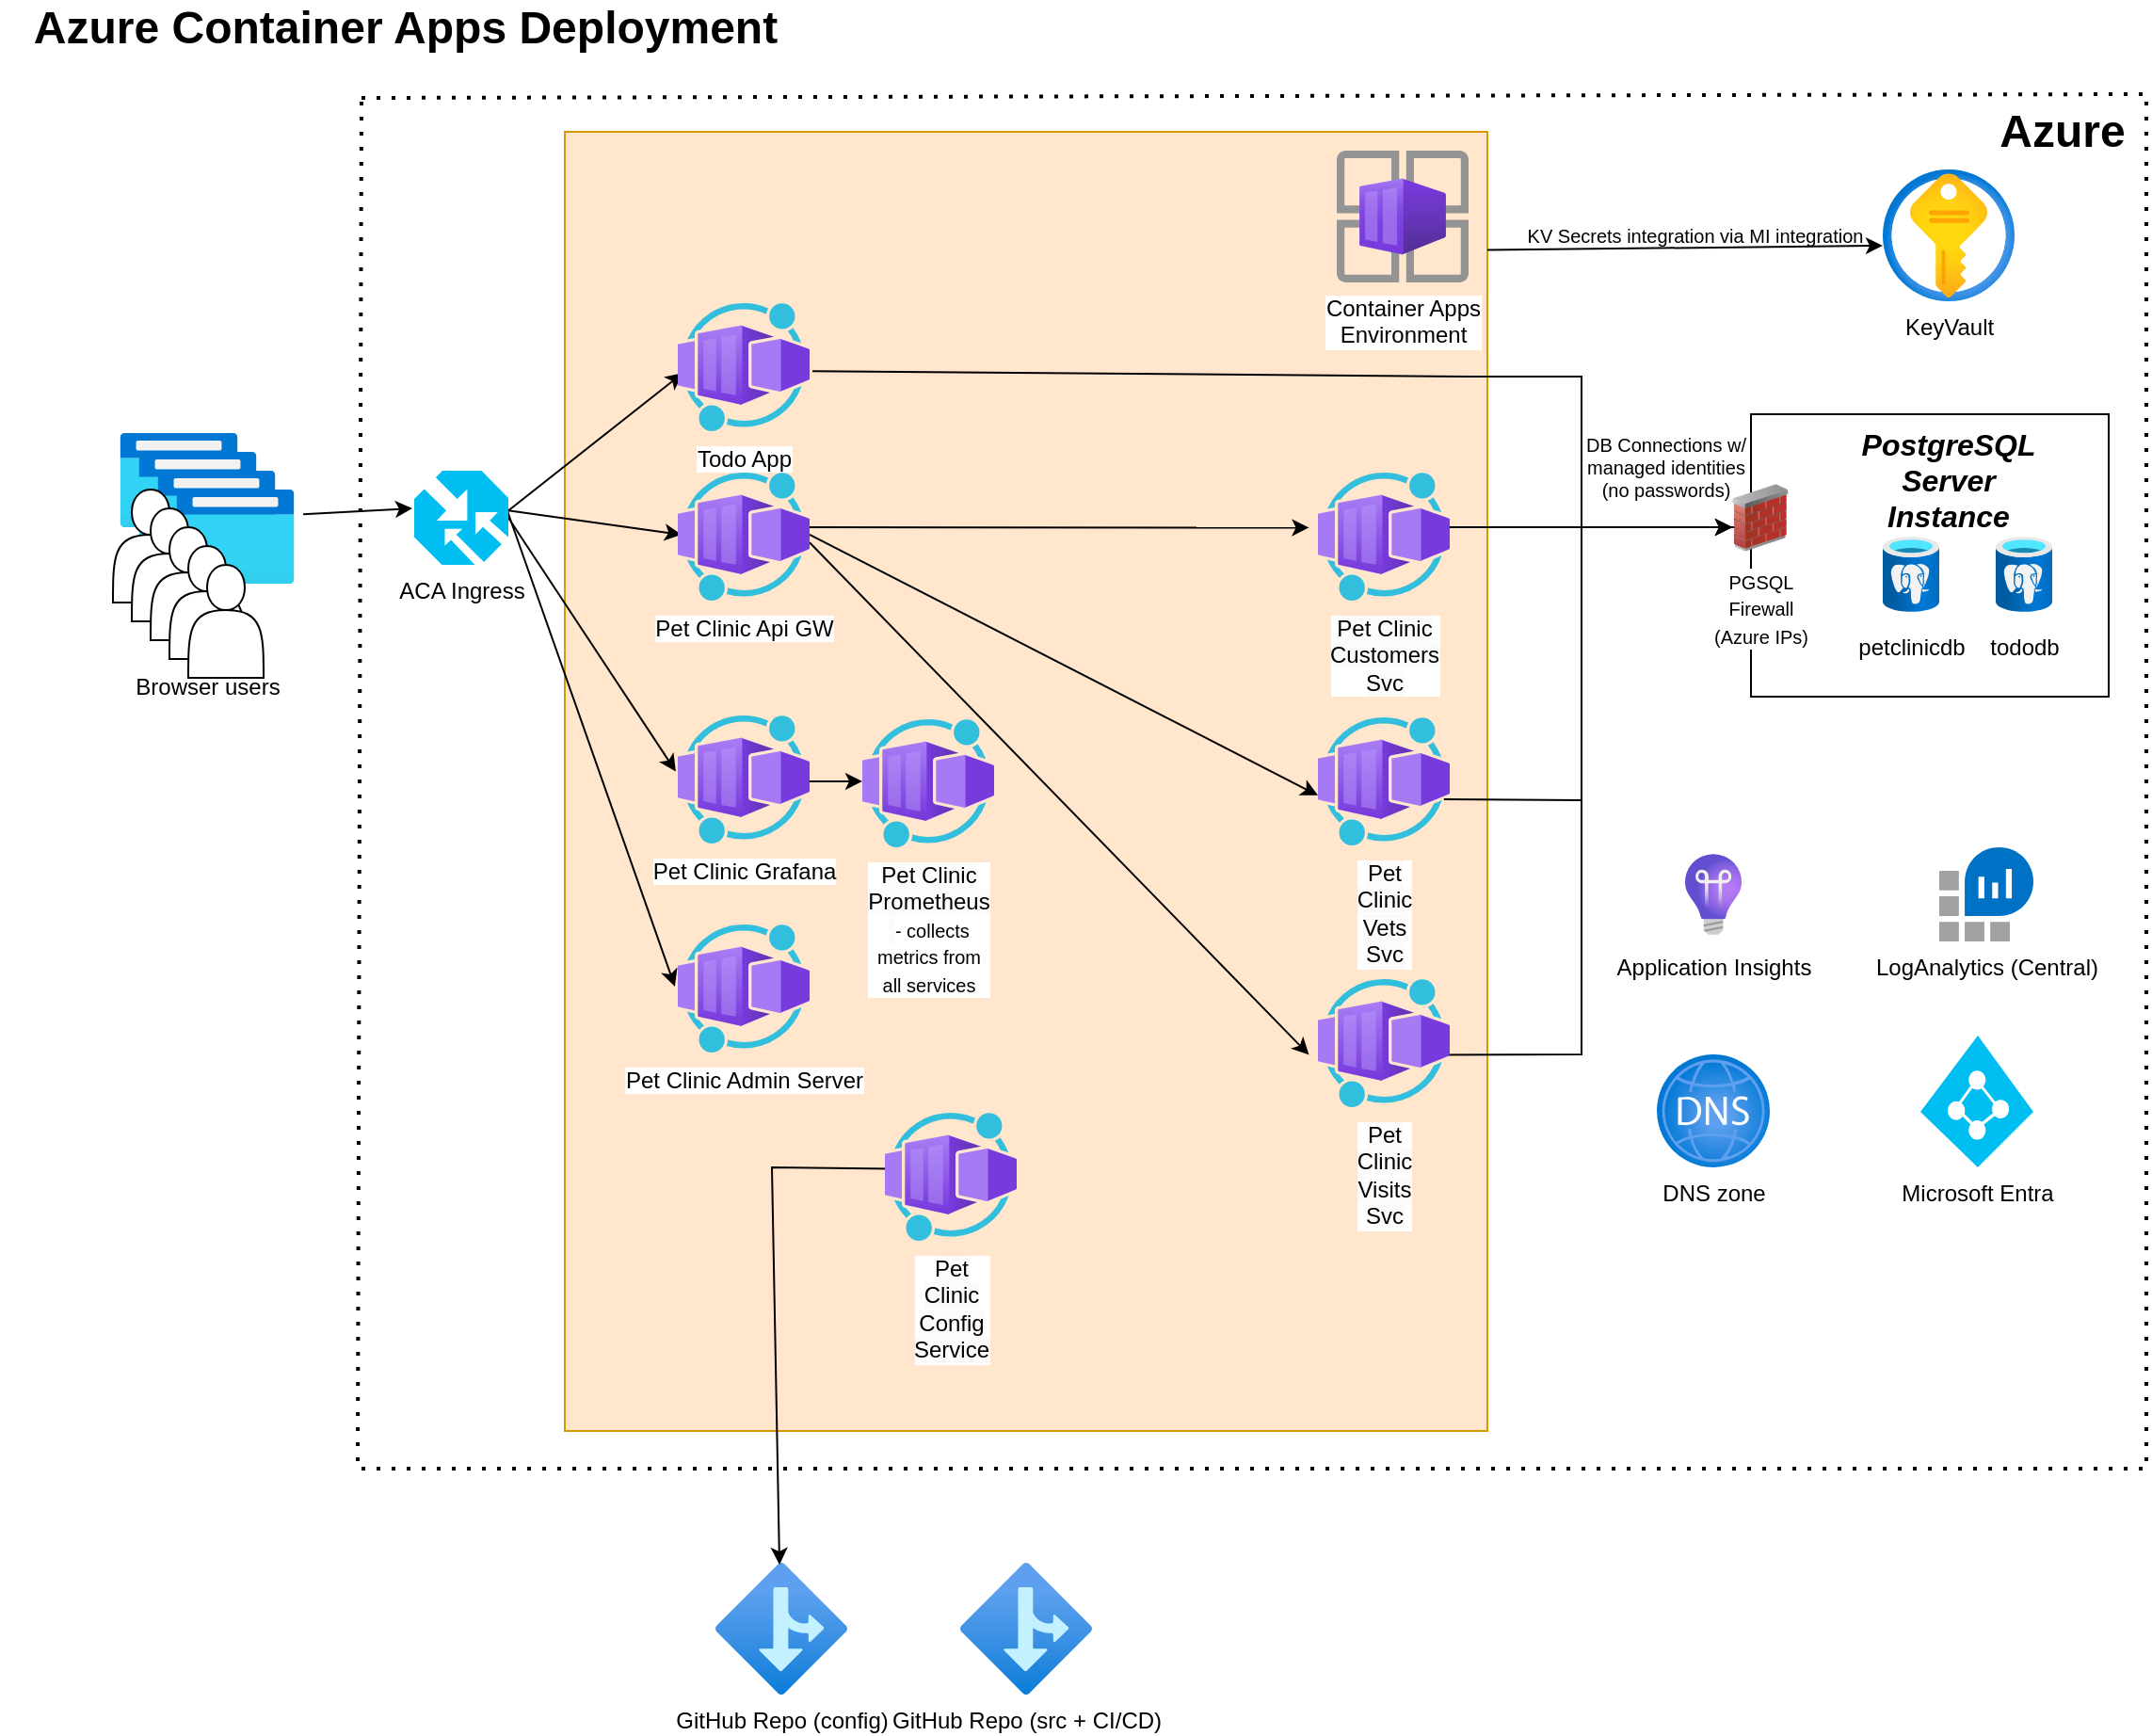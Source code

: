 <mxfile version="24.7.17">
  <diagram id="CIYdKKqNAJBwTVAFqt9w" name="Page-1">
    <mxGraphModel dx="1427" dy="802" grid="1" gridSize="10" guides="1" tooltips="1" connect="1" arrows="1" fold="1" page="1" pageScale="1" pageWidth="1169" pageHeight="1654" math="0" shadow="0">
      <root>
        <mxCell id="0" />
        <mxCell id="1" parent="0" />
        <mxCell id="LQXSZ3eL3IMsYw5GJXrv-38" value="" style="rounded=0;whiteSpace=wrap;html=1;fillColor=#ffe6cc;strokeColor=#d79b00;" parent="1" vertex="1">
          <mxGeometry x="300" y="90" width="490" height="690" as="geometry" />
        </mxCell>
        <mxCell id="LQXSZ3eL3IMsYw5GJXrv-49" value="" style="rounded=0;whiteSpace=wrap;html=1;" parent="1" vertex="1">
          <mxGeometry x="930" y="240" width="190" height="150" as="geometry" />
        </mxCell>
        <mxCell id="0QP-IHk7IyoN1cNLL2Y5-26" value="" style="endArrow=none;dashed=1;html=1;dashPattern=1 3;strokeWidth=2;rounded=0;" parent="1" edge="1">
          <mxGeometry width="50" height="50" relative="1" as="geometry">
            <mxPoint x="192" y="72" as="sourcePoint" />
            <mxPoint x="192" y="70" as="targetPoint" />
            <Array as="points">
              <mxPoint x="1140" y="70" />
              <mxPoint x="1140" y="800" />
              <mxPoint x="190" y="800" />
            </Array>
          </mxGeometry>
        </mxCell>
        <mxCell id="0QP-IHk7IyoN1cNLL2Y5-2" value="tododb" style="aspect=fixed;html=1;points=[];align=center;image;fontSize=12;image=img/lib/azure2/databases/Azure_Database_PostgreSQL_Server.svg;" parent="1" vertex="1">
          <mxGeometry x="1060" y="300" width="30" height="50" as="geometry" />
        </mxCell>
        <mxCell id="0QP-IHk7IyoN1cNLL2Y5-3" value="Application Insights" style="aspect=fixed;html=1;points=[];align=center;image;fontSize=12;image=img/lib/azure2/devops/Application_Insights.svg;" parent="1" vertex="1">
          <mxGeometry x="895" y="470" width="30" height="50" as="geometry" />
        </mxCell>
        <mxCell id="0QP-IHk7IyoN1cNLL2Y5-4" value="KeyVault" style="aspect=fixed;html=1;points=[];align=center;image;fontSize=12;image=img/lib/azure2/security/Key_Vaults.svg;" parent="1" vertex="1">
          <mxGeometry x="1000" y="110" width="70" height="70" as="geometry" />
        </mxCell>
        <mxCell id="0QP-IHk7IyoN1cNLL2Y5-5" value="LogAnalytics (Central)" style="sketch=0;aspect=fixed;html=1;points=[];align=center;image;fontSize=12;image=img/lib/mscae/Log_Analytics_Workspaces.svg;" parent="1" vertex="1">
          <mxGeometry x="1030" y="470" width="50" height="50" as="geometry" />
        </mxCell>
        <mxCell id="0QP-IHk7IyoN1cNLL2Y5-9" value="" style="aspect=fixed;html=1;points=[];align=center;image;fontSize=12;image=img/lib/azure2/general/Browser.svg;" parent="1" vertex="1">
          <mxGeometry x="60" y="250" width="70" height="50" as="geometry" />
        </mxCell>
        <mxCell id="0QP-IHk7IyoN1cNLL2Y5-10" value="" style="aspect=fixed;html=1;points=[];align=center;image;fontSize=12;image=img/lib/azure2/general/Browser.svg;" parent="1" vertex="1">
          <mxGeometry x="70" y="260" width="70" height="50" as="geometry" />
        </mxCell>
        <mxCell id="0QP-IHk7IyoN1cNLL2Y5-11" value="" style="aspect=fixed;html=1;points=[];align=center;image;fontSize=12;image=img/lib/azure2/general/Browser.svg;" parent="1" vertex="1">
          <mxGeometry x="80" y="270" width="70" height="50" as="geometry" />
        </mxCell>
        <mxCell id="0QP-IHk7IyoN1cNLL2Y5-12" value="" style="aspect=fixed;html=1;points=[];align=center;image;fontSize=12;image=img/lib/azure2/general/Browser.svg;" parent="1" vertex="1">
          <mxGeometry x="90" y="280" width="70" height="50" as="geometry" />
        </mxCell>
        <mxCell id="0QP-IHk7IyoN1cNLL2Y5-13" value="" style="endArrow=classic;html=1;rounded=0;exitX=1.015;exitY=0.263;exitDx=0;exitDy=0;exitPerimeter=0;entryX=0;entryY=0.48;entryDx=0;entryDy=0;entryPerimeter=0;" parent="1" source="0QP-IHk7IyoN1cNLL2Y5-12" edge="1">
          <mxGeometry width="50" height="50" relative="1" as="geometry">
            <mxPoint x="170" y="300" as="sourcePoint" />
            <mxPoint x="219" y="290" as="targetPoint" />
          </mxGeometry>
        </mxCell>
        <mxCell id="0QP-IHk7IyoN1cNLL2Y5-14" value="" style="endArrow=classic;html=1;rounded=0;exitX=0.956;exitY=0.636;exitDx=0;exitDy=0;exitPerimeter=0;" parent="1" source="ZOS8axkjkWzgQE2gru72-21" edge="1">
          <mxGeometry width="50" height="50" relative="1" as="geometry">
            <mxPoint x="763" y="434" as="sourcePoint" />
            <mxPoint x="920" y="300" as="targetPoint" />
            <Array as="points">
              <mxPoint x="840" y="445" />
              <mxPoint x="840" y="300" />
            </Array>
          </mxGeometry>
        </mxCell>
        <mxCell id="0QP-IHk7IyoN1cNLL2Y5-15" value="" style="shape=actor;whiteSpace=wrap;html=1;" parent="1" vertex="1">
          <mxGeometry x="60" y="280" width="40" height="60" as="geometry" />
        </mxCell>
        <mxCell id="0QP-IHk7IyoN1cNLL2Y5-16" value="" style="shape=actor;whiteSpace=wrap;html=1;" parent="1" vertex="1">
          <mxGeometry x="70" y="290" width="40" height="60" as="geometry" />
        </mxCell>
        <mxCell id="0QP-IHk7IyoN1cNLL2Y5-17" value="" style="shape=actor;whiteSpace=wrap;html=1;" parent="1" vertex="1">
          <mxGeometry x="80" y="300" width="40" height="60" as="geometry" />
        </mxCell>
        <mxCell id="0QP-IHk7IyoN1cNLL2Y5-18" value="" style="shape=actor;whiteSpace=wrap;html=1;" parent="1" vertex="1">
          <mxGeometry x="90" y="310" width="40" height="60" as="geometry" />
        </mxCell>
        <mxCell id="0QP-IHk7IyoN1cNLL2Y5-19" value="" style="shape=actor;whiteSpace=wrap;html=1;" parent="1" vertex="1">
          <mxGeometry x="100" y="320" width="40" height="60" as="geometry" />
        </mxCell>
        <mxCell id="0QP-IHk7IyoN1cNLL2Y5-22" value="Browser users" style="text;html=1;align=center;verticalAlign=middle;resizable=0;points=[];autosize=1;strokeColor=none;fillColor=none;" parent="1" vertex="1">
          <mxGeometry x="60" y="370" width="100" height="30" as="geometry" />
        </mxCell>
        <mxCell id="0QP-IHk7IyoN1cNLL2Y5-30" value="Azure" style="text;strokeColor=none;fillColor=none;html=1;fontSize=24;fontStyle=1;verticalAlign=middle;align=center;" parent="1" vertex="1">
          <mxGeometry x="1050" y="70" width="90" height="40" as="geometry" />
        </mxCell>
        <mxCell id="gKN0slglhCB6e-M4ENdB-1" value="Azure Container Apps Deployment" style="text;strokeColor=none;fillColor=none;html=1;fontSize=24;fontStyle=1;verticalAlign=middle;align=center;" parent="1" vertex="1">
          <mxGeometry y="20" width="430" height="30" as="geometry" />
        </mxCell>
        <mxCell id="OqzE98QxFuoe7ZCpbJcY-1" value="GitHub Repo (src + CI/CD)" style="aspect=fixed;html=1;points=[];align=center;image;fontSize=12;image=img/lib/azure2/general/Branch.svg;" parent="1" vertex="1">
          <mxGeometry x="510" y="850" width="70" height="70" as="geometry" />
        </mxCell>
        <mxCell id="o04dppOLbAU1CwW2dDpO-2" value="" style="endArrow=classic;html=1;rounded=0;exitX=1;exitY=0.429;exitDx=0;exitDy=0;exitPerimeter=0;" parent="1" source="ZOS8axkjkWzgQE2gru72-19" edge="1">
          <mxGeometry width="50" height="50" relative="1" as="geometry">
            <mxPoint x="744.75" y="300.24" as="sourcePoint" />
            <mxPoint x="930" y="300" as="targetPoint" />
          </mxGeometry>
        </mxCell>
        <mxCell id="o04dppOLbAU1CwW2dDpO-1" value="&lt;font style=&quot;font-size: 10px;&quot;&gt;PGSQL&lt;br&gt;Firewall&lt;br&gt;(Azure IPs)&lt;/font&gt;" style="image;html=1;image=img/lib/clip_art/networking/Firewall_02_128x128.png" parent="1" vertex="1">
          <mxGeometry x="920" y="275" width="30" height="40" as="geometry" />
        </mxCell>
        <mxCell id="LQXSZ3eL3IMsYw5GJXrv-3" value="GitHub Repo (config)" style="aspect=fixed;html=1;points=[];align=center;image;fontSize=12;image=img/lib/azure2/general/Branch.svg;" parent="1" vertex="1">
          <mxGeometry x="380" y="850" width="70" height="70" as="geometry" />
        </mxCell>
        <mxCell id="LQXSZ3eL3IMsYw5GJXrv-15" value="" style="endArrow=classic;html=1;rounded=0;entryX=0.037;entryY=0.545;entryDx=0;entryDy=0;entryPerimeter=0;exitX=1;exitY=0.52;exitDx=0;exitDy=0;exitPerimeter=0;" parent="1" target="ZOS8axkjkWzgQE2gru72-4" edge="1">
          <mxGeometry width="50" height="50" relative="1" as="geometry">
            <mxPoint x="269" y="292" as="sourcePoint" />
            <mxPoint x="376.25" y="210.24" as="targetPoint" />
          </mxGeometry>
        </mxCell>
        <mxCell id="LQXSZ3eL3IMsYw5GJXrv-16" value="" style="endArrow=classic;html=1;rounded=0;exitX=1;exitY=0.5;exitDx=0;exitDy=0;exitPerimeter=0;entryX=0.029;entryY=0.485;entryDx=0;entryDy=0;entryPerimeter=0;" parent="1" target="ZOS8axkjkWzgQE2gru72-5" edge="1">
          <mxGeometry width="50" height="50" relative="1" as="geometry">
            <mxPoint x="269" y="291" as="sourcePoint" />
            <mxPoint x="376.25" y="300.24" as="targetPoint" />
          </mxGeometry>
        </mxCell>
        <mxCell id="LQXSZ3eL3IMsYw5GJXrv-17" value="" style="endArrow=classic;html=1;rounded=0;exitX=1;exitY=0.5;exitDx=0;exitDy=0;exitPerimeter=0;entryX=-0.015;entryY=0.439;entryDx=0;entryDy=0;entryPerimeter=0;" parent="1" source="ZOS8axkjkWzgQE2gru72-2" target="ZOS8axkjkWzgQE2gru72-6" edge="1">
          <mxGeometry width="50" height="50" relative="1" as="geometry">
            <mxPoint x="255" y="349" as="sourcePoint" />
            <mxPoint x="285" y="358.709" as="targetPoint" />
          </mxGeometry>
        </mxCell>
        <mxCell id="LQXSZ3eL3IMsYw5GJXrv-18" value="" style="endArrow=classic;html=1;rounded=0;entryX=-0.022;entryY=0.485;entryDx=0;entryDy=0;entryPerimeter=0;exitX=1;exitY=0.48;exitDx=0;exitDy=0;exitPerimeter=0;" parent="1" target="ZOS8axkjkWzgQE2gru72-7" edge="1">
          <mxGeometry width="50" height="50" relative="1" as="geometry">
            <mxPoint x="269" y="290" as="sourcePoint" />
            <mxPoint x="376.25" y="517.24" as="targetPoint" />
          </mxGeometry>
        </mxCell>
        <mxCell id="LQXSZ3eL3IMsYw5GJXrv-25" value="" style="endArrow=classic;html=1;rounded=0;entryX=0.005;entryY=0.63;entryDx=0;entryDy=0;entryPerimeter=0;" parent="1" edge="1">
          <mxGeometry width="50" height="50" relative="1" as="geometry">
            <mxPoint x="420" y="300" as="sourcePoint" />
            <mxPoint x="695.25" y="300.24" as="targetPoint" />
          </mxGeometry>
        </mxCell>
        <mxCell id="LQXSZ3eL3IMsYw5GJXrv-27" value="" style="endArrow=classic;html=1;rounded=0;exitX=1;exitY=0.485;exitDx=0;exitDy=0;exitPerimeter=0;entryX=0;entryY=0.606;entryDx=0;entryDy=0;entryPerimeter=0;" parent="1" source="ZOS8axkjkWzgQE2gru72-5" target="ZOS8axkjkWzgQE2gru72-21" edge="1">
          <mxGeometry width="50" height="50" relative="1" as="geometry">
            <mxPoint x="425.75" y="300.24" as="sourcePoint" />
            <mxPoint x="695.25" y="384.24" as="targetPoint" />
          </mxGeometry>
        </mxCell>
        <mxCell id="LQXSZ3eL3IMsYw5GJXrv-28" value="" style="endArrow=classic;html=1;rounded=0;entryX=0.005;entryY=0.63;entryDx=0;entryDy=0;entryPerimeter=0;exitX=1;exitY=0.545;exitDx=0;exitDy=0;exitPerimeter=0;" parent="1" source="ZOS8axkjkWzgQE2gru72-5" edge="1">
          <mxGeometry width="50" height="50" relative="1" as="geometry">
            <mxPoint x="425.75" y="300.24" as="sourcePoint" />
            <mxPoint x="695.25" y="580.24" as="targetPoint" />
          </mxGeometry>
        </mxCell>
        <mxCell id="LQXSZ3eL3IMsYw5GJXrv-31" value="" style="endArrow=classic;html=1;rounded=0;entryX=0.486;entryY=0.014;entryDx=0;entryDy=0;entryPerimeter=0;exitX=0.044;exitY=0.439;exitDx=0;exitDy=0;exitPerimeter=0;" parent="1" source="ZOS8axkjkWzgQE2gru72-18" target="LQXSZ3eL3IMsYw5GJXrv-3" edge="1">
          <mxGeometry width="50" height="50" relative="1" as="geometry">
            <mxPoint x="487.25" y="587.24" as="sourcePoint" />
            <mxPoint x="466" y="735" as="targetPoint" />
            <Array as="points">
              <mxPoint x="410" y="640" />
            </Array>
          </mxGeometry>
        </mxCell>
        <mxCell id="LQXSZ3eL3IMsYw5GJXrv-36" value="" style="endArrow=classic;html=1;rounded=0;entryX=0;entryY=0.485;entryDx=0;entryDy=0;entryPerimeter=0;exitX=0.957;exitY=0.514;exitDx=0;exitDy=0;exitPerimeter=0;" parent="1" source="ZOS8axkjkWzgQE2gru72-6" target="ZOS8axkjkWzgQE2gru72-17" edge="1">
          <mxGeometry width="50" height="50" relative="1" as="geometry">
            <mxPoint x="425.75" y="416.24" as="sourcePoint" />
            <mxPoint x="495.25" y="416.24" as="targetPoint" />
          </mxGeometry>
        </mxCell>
        <mxCell id="LQXSZ3eL3IMsYw5GJXrv-45" value="petclinicdb" style="aspect=fixed;html=1;points=[];align=center;image;fontSize=12;image=img/lib/azure2/databases/Azure_Database_PostgreSQL_Server.svg;" parent="1" vertex="1">
          <mxGeometry x="1000" y="300" width="30" height="50" as="geometry" />
        </mxCell>
        <mxCell id="LQXSZ3eL3IMsYw5GJXrv-46" value="" style="endArrow=classic;html=1;rounded=0;exitX=0.995;exitY=0.63;exitDx=0;exitDy=0;exitPerimeter=0;" parent="1" edge="1">
          <mxGeometry width="50" height="50" relative="1" as="geometry">
            <mxPoint x="744.75" y="580.24" as="sourcePoint" />
            <mxPoint x="920" y="300" as="targetPoint" />
            <Array as="points">
              <mxPoint x="840" y="580" />
              <mxPoint x="840" y="300" />
            </Array>
          </mxGeometry>
        </mxCell>
        <mxCell id="LQXSZ3eL3IMsYw5GJXrv-48" value="" style="endArrow=classic;html=1;rounded=0;exitX=1.022;exitY=0.53;exitDx=0;exitDy=0;exitPerimeter=0;" parent="1" source="ZOS8axkjkWzgQE2gru72-4" edge="1">
          <mxGeometry width="50" height="50" relative="1" as="geometry">
            <mxPoint x="425.75" y="210.24" as="sourcePoint" />
            <mxPoint x="920" y="300" as="targetPoint" />
            <Array as="points">
              <mxPoint x="780" y="220" />
              <mxPoint x="840" y="220" />
              <mxPoint x="840" y="300" />
            </Array>
          </mxGeometry>
        </mxCell>
        <mxCell id="LQXSZ3eL3IMsYw5GJXrv-52" value="&lt;i&gt;&lt;b&gt;&lt;font style=&quot;font-size: 16px;&quot;&gt;PostgreSQL Server Instance&lt;/font&gt;&lt;/b&gt;&lt;/i&gt;" style="text;html=1;strokeColor=none;fillColor=none;align=center;verticalAlign=middle;whiteSpace=wrap;rounded=0;" parent="1" vertex="1">
          <mxGeometry x="980" y="260" width="110" height="30" as="geometry" />
        </mxCell>
        <mxCell id="LQXSZ3eL3IMsYw5GJXrv-59" value="DB Connections w/ managed identities (no passwords)" style="text;html=1;strokeColor=none;fillColor=none;align=center;verticalAlign=middle;whiteSpace=wrap;rounded=0;fontSize=10;" parent="1" vertex="1">
          <mxGeometry x="840" y="243" width="90" height="50" as="geometry" />
        </mxCell>
        <mxCell id="LQXSZ3eL3IMsYw5GJXrv-60" value="" style="endArrow=classic;html=1;rounded=0;entryX=0;entryY=0.578;entryDx=0;entryDy=0;entryPerimeter=0;exitX=1;exitY=0.091;exitDx=0;exitDy=0;exitPerimeter=0;" parent="1" source="LQXSZ3eL3IMsYw5GJXrv-38" target="0QP-IHk7IyoN1cNLL2Y5-4" edge="1">
          <mxGeometry width="50" height="50" relative="1" as="geometry">
            <mxPoint x="850" y="170" as="sourcePoint" />
            <mxPoint x="900" y="120" as="targetPoint" />
          </mxGeometry>
        </mxCell>
        <mxCell id="LQXSZ3eL3IMsYw5GJXrv-62" value="KV Secrets integration via MI integration" style="text;html=1;align=center;verticalAlign=middle;resizable=0;points=[];autosize=1;strokeColor=none;fillColor=none;fontSize=10;" parent="1" vertex="1">
          <mxGeometry x="800" y="130" width="200" height="30" as="geometry" />
        </mxCell>
        <mxCell id="LQXSZ3eL3IMsYw5GJXrv-64" value="Microsoft Entra" style="verticalLabelPosition=bottom;html=1;verticalAlign=top;align=center;strokeColor=none;fillColor=#00BEF2;shape=mxgraph.azure.azure_active_directory;" parent="1" vertex="1">
          <mxGeometry x="1020" y="570" width="60" height="70" as="geometry" />
        </mxCell>
        <mxCell id="ZOS8axkjkWzgQE2gru72-1" value="DNS zone" style="image;aspect=fixed;html=1;points=[];align=center;fontSize=12;image=img/lib/azure2/networking/DNS_Zones.svg;" vertex="1" parent="1">
          <mxGeometry x="880" y="580" width="60" height="60" as="geometry" />
        </mxCell>
        <mxCell id="ZOS8axkjkWzgQE2gru72-2" value="ACA Ingress" style="verticalLabelPosition=bottom;html=1;verticalAlign=top;align=center;strokeColor=none;fillColor=#00BEF2;shape=mxgraph.azure.traffic_manager;pointerEvents=1;" vertex="1" parent="1">
          <mxGeometry x="220" y="270" width="50" height="50" as="geometry" />
        </mxCell>
        <mxCell id="ZOS8axkjkWzgQE2gru72-3" value="Container Apps&lt;div&gt;Environment&lt;/div&gt;" style="image;aspect=fixed;html=1;points=[];align=center;fontSize=12;image=img/lib/azure2/other/Container_App_Environments.svg;" vertex="1" parent="1">
          <mxGeometry x="710" y="100" width="70" height="70" as="geometry" />
        </mxCell>
        <mxCell id="ZOS8axkjkWzgQE2gru72-4" value="Todo App" style="image;aspect=fixed;html=1;points=[];align=center;fontSize=12;image=img/lib/azure2/other/Worker_Container_App.svg;" vertex="1" parent="1">
          <mxGeometry x="360" y="180" width="70" height="70" as="geometry" />
        </mxCell>
        <mxCell id="ZOS8axkjkWzgQE2gru72-5" value="Pet Clinic Api GW" style="image;aspect=fixed;html=1;points=[];align=center;fontSize=12;image=img/lib/azure2/other/Worker_Container_App.svg;" vertex="1" parent="1">
          <mxGeometry x="360" y="270" width="70" height="70" as="geometry" />
        </mxCell>
        <mxCell id="ZOS8axkjkWzgQE2gru72-6" value="Pet Clinic Grafana" style="image;aspect=fixed;html=1;points=[];align=center;fontSize=12;image=img/lib/azure2/other/Worker_Container_App.svg;" vertex="1" parent="1">
          <mxGeometry x="360" y="399" width="70" height="70" as="geometry" />
        </mxCell>
        <mxCell id="ZOS8axkjkWzgQE2gru72-7" value="Pet Clinic Admin Server" style="image;aspect=fixed;html=1;points=[];align=center;fontSize=12;image=img/lib/azure2/other/Worker_Container_App.svg;" vertex="1" parent="1">
          <mxGeometry x="360" y="510" width="70" height="70" as="geometry" />
        </mxCell>
        <mxCell id="ZOS8axkjkWzgQE2gru72-17" value="&lt;span style=&quot;white-space: normal; background-color: rgb(251, 251, 251);&quot;&gt;Pet Clinic Prometheus&lt;/span&gt;&lt;br style=&quot;white-space: normal;&quot;&gt;&lt;span style=&quot;white-space: normal; background-color: rgb(251, 251, 251);&quot;&gt;&amp;nbsp;&lt;/span&gt;&lt;font style=&quot;white-space: normal; font-size: 10px;&quot;&gt;- collects metrics from all services&lt;/font&gt;" style="image;aspect=fixed;html=1;points=[];align=center;fontSize=12;image=img/lib/azure2/other/Worker_Container_App.svg;" vertex="1" parent="1">
          <mxGeometry x="458" y="401" width="70" height="70" as="geometry" />
        </mxCell>
        <mxCell id="ZOS8axkjkWzgQE2gru72-18" value="&lt;span style=&quot;white-space: normal; background-color: rgb(251, 251, 251);&quot;&gt;Pet Clinic Config Service&lt;br&gt;&lt;/span&gt;" style="image;aspect=fixed;html=1;points=[];align=center;fontSize=12;image=img/lib/azure2/other/Worker_Container_App.svg;" vertex="1" parent="1">
          <mxGeometry x="470" y="610" width="70" height="70" as="geometry" />
        </mxCell>
        <mxCell id="ZOS8axkjkWzgQE2gru72-19" value="&lt;span style=&quot;white-space: normal; background-color: rgb(251, 251, 251);&quot;&gt;Pet Clinic Customers Svc&lt;/span&gt;" style="image;aspect=fixed;html=1;points=[];align=center;fontSize=12;image=img/lib/azure2/other/Worker_Container_App.svg;" vertex="1" parent="1">
          <mxGeometry x="700" y="270" width="70" height="70" as="geometry" />
        </mxCell>
        <mxCell id="ZOS8axkjkWzgQE2gru72-20" value="&lt;span style=&quot;white-space: normal; background-color: rgb(251, 251, 251);&quot;&gt;Pet Clinic Visits Svc&lt;/span&gt;" style="image;aspect=fixed;html=1;points=[];align=center;fontSize=12;image=img/lib/azure2/other/Worker_Container_App.svg;" vertex="1" parent="1">
          <mxGeometry x="700" y="539" width="70" height="70" as="geometry" />
        </mxCell>
        <mxCell id="ZOS8axkjkWzgQE2gru72-21" value="&lt;span style=&quot;white-space: normal; background-color: rgb(251, 251, 251);&quot;&gt;Pet Clinic Vets Svc&lt;/span&gt;" style="image;aspect=fixed;html=1;points=[];align=center;fontSize=12;image=img/lib/azure2/other/Worker_Container_App.svg;" vertex="1" parent="1">
          <mxGeometry x="700" y="400" width="70" height="70" as="geometry" />
        </mxCell>
      </root>
    </mxGraphModel>
  </diagram>
</mxfile>
